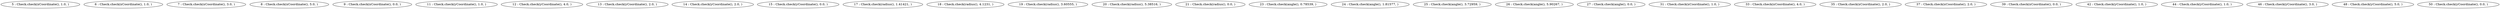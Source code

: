 digraph G {
"5 : Check.check(xCoordinate(), 1.0, )"
"6 : Check.check(xCoordinate(), 1.0, )"
"7 : Check.check(xCoordinate(), 3.0, )"
"8 : Check.check(xCoordinate(), 5.0, )"
"9 : Check.check(xCoordinate(), 0.0, )"
"11 : Check.check(yCoordinate(), 1.0, )"
"12 : Check.check(yCoordinate(), 4.0, )"
"13 : Check.check(yCoordinate(), 2.0, )"
"14 : Check.check(yCoordinate(), 2.0, )"
"15 : Check.check(yCoordinate(), 0.0, )"
"17 : Check.check(radius(), 1.41421, )"
"18 : Check.check(radius(), 4.1231, )"
"19 : Check.check(radius(), 3.60555, )"
"20 : Check.check(radius(), 5.38516, )"
"21 : Check.check(radius(), 0.0, )"
"23 : Check.check(angle(), 0.78539, )"
"24 : Check.check(angle(), 1.81577, )"
"25 : Check.check(angle(), 3.72959, )"
"26 : Check.check(angle(), 5.90267, )"
"27 : Check.check(angle(), 0.0, )"
"31 : Check.check(xCoordinate(), 1.0, )"
"33 : Check.check(xCoordinate(), 4.0, )"
"35 : Check.check(xCoordinate(), 2.0, )"
"37 : Check.check(xCoordinate(), 2.0, )"
"39 : Check.check(xCoordinate(), 0.0, )"
"42 : Check.check(yCoordinate(), 1.0, )"
"44 : Check.check(yCoordinate(), 1.0, )"
"46 : Check.check(yCoordinate(), 3.0, )"
"48 : Check.check(yCoordinate(), 5.0, )"
"50 : Check.check(yCoordinate(), 0.0, )"
}